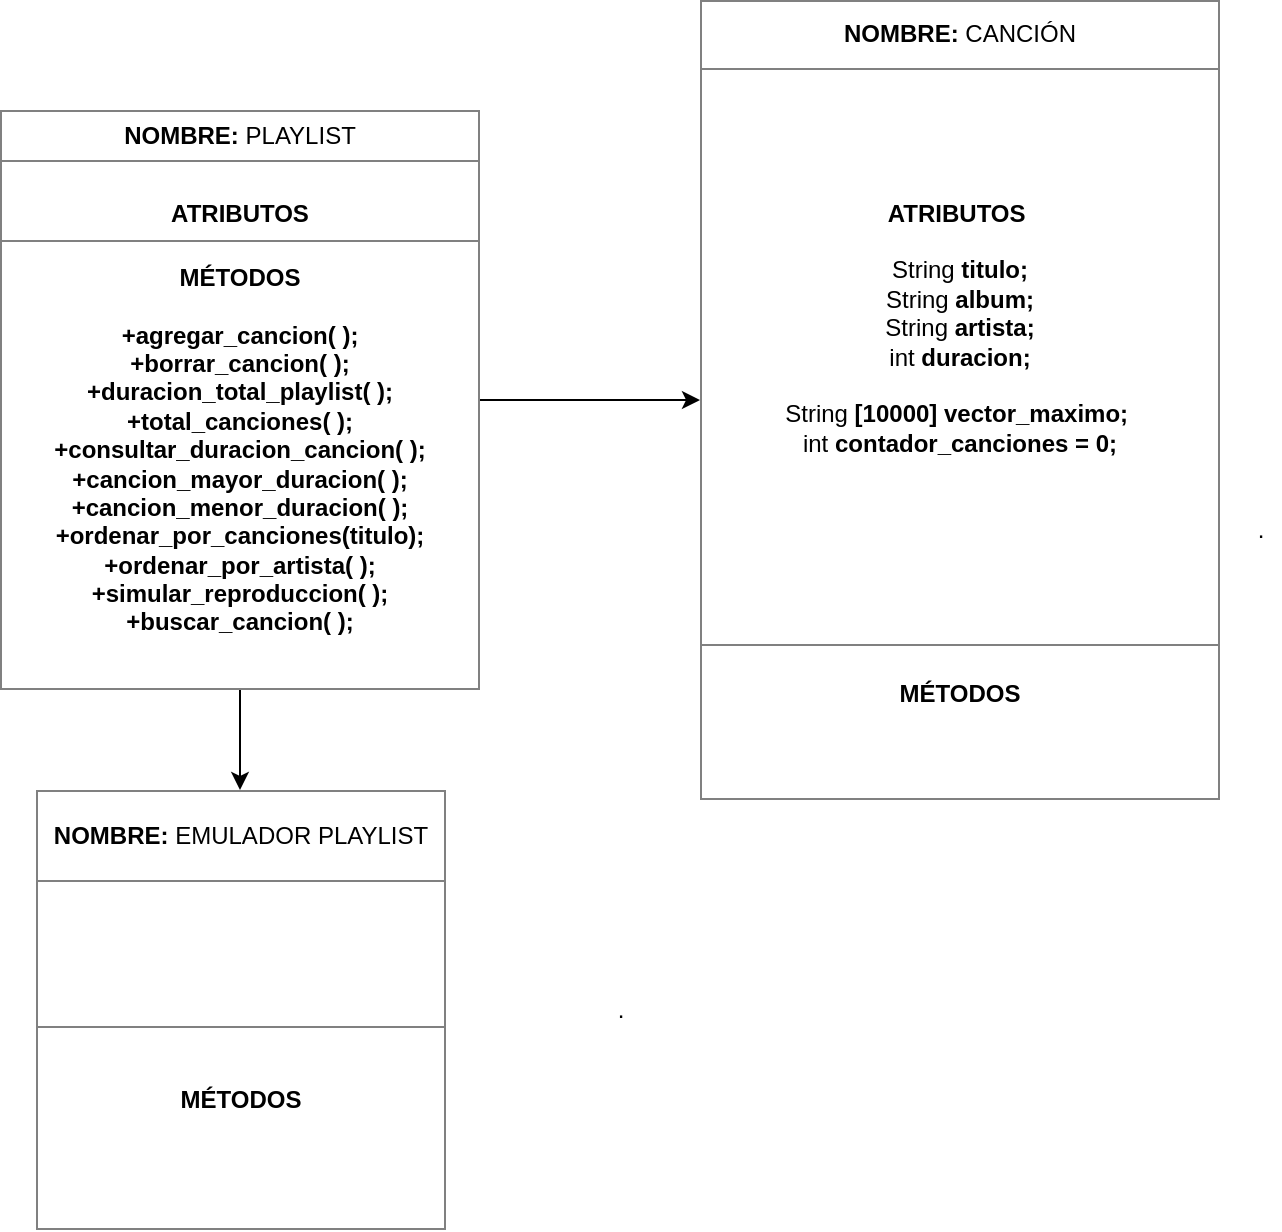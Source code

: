 <mxfile version="13.7.3" type="device"><diagram id="2L_zzBehiLQX155PCC7Z" name="Page-1"><mxGraphModel dx="868" dy="482" grid="1" gridSize="10" guides="1" tooltips="1" connect="1" arrows="1" fold="1" page="1" pageScale="1" pageWidth="827" pageHeight="1169" math="0" shadow="0"><root><mxCell id="0"/><mxCell id="1" parent="0"/><mxCell id="SntAvEI-4UlZ3MryeEHX-1" style="edgeStyle=orthogonalEdgeStyle;rounded=0;orthogonalLoop=1;jettySize=auto;html=1;" edge="1" parent="1" source="OHLs5wXoWm8OtbGtL1Df-3" target="OHLs5wXoWm8OtbGtL1Df-7"><mxGeometry relative="1" as="geometry"/></mxCell><mxCell id="SntAvEI-4UlZ3MryeEHX-8" style="edgeStyle=orthogonalEdgeStyle;rounded=0;orthogonalLoop=1;jettySize=auto;html=1;exitX=0.5;exitY=1;exitDx=0;exitDy=0;entryX=0.5;entryY=0;entryDx=0;entryDy=0;" edge="1" parent="1" source="OHLs5wXoWm8OtbGtL1Df-3" target="SntAvEI-4UlZ3MryeEHX-6"><mxGeometry relative="1" as="geometry"/></mxCell><mxCell id="OHLs5wXoWm8OtbGtL1Df-3" value="&lt;table border=&quot;1&quot; width=&quot;100%&quot; cellpadding=&quot;4&quot; style=&quot;width: 100% ; height: 100% ; border-collapse: collapse&quot;&gt;&lt;tbody&gt;&lt;tr&gt;&lt;th align=&quot;center&quot;&gt;NOMBRE: &lt;span style=&quot;font-weight: normal&quot;&gt;PLAYLIST&lt;/span&gt;&lt;/th&gt;&lt;/tr&gt;&lt;tr&gt;&lt;td align=&quot;center&quot;&gt;&lt;br&gt;&lt;b&gt;ATRIBUTOS&lt;/b&gt;&lt;br&gt;&lt;/td&gt;&lt;/tr&gt;&lt;tr&gt;&lt;td align=&quot;center&quot;&gt;&lt;b&gt;MÉTODOS&lt;br&gt;&lt;br&gt;+agregar_cancion( );&lt;br&gt;+borrar_cancion( );&lt;br&gt;+duracion_total_playlist( );&lt;br&gt;+total_canciones( );&lt;br&gt;+consultar_duracion_cancion( );&lt;br&gt;+cancion_mayor_duracion( );&lt;br&gt;+cancion_menor_duracion( );&lt;br&gt;+ordenar_por_canciones(titulo);&lt;br&gt;&lt;/b&gt;&lt;b&gt;+ordenar_por_artista( );&lt;br&gt;&lt;/b&gt;&lt;b&gt;+simular_reproduccion( );&lt;br&gt;&lt;/b&gt;&lt;b&gt;+buscar_cancion( );&lt;/b&gt;&lt;b&gt;&lt;br&gt;&lt;br&gt;&lt;/b&gt;&lt;/td&gt;&lt;/tr&gt;&lt;/tbody&gt;&lt;/table&gt;" style="text;html=1;strokeColor=none;fillColor=none;overflow=fill;" parent="1" vertex="1"><mxGeometry x="40" y="70" width="240" height="290" as="geometry"/></mxCell><mxCell id="OHLs5wXoWm8OtbGtL1Df-7" value="&lt;table border=&quot;1&quot; width=&quot;100%&quot; cellpadding=&quot;4&quot; style=&quot;width: 100% ; height: 100% ; border-collapse: collapse&quot;&gt;&lt;tbody&gt;&lt;tr&gt;&lt;th align=&quot;center&quot;&gt;NOMBRE: &lt;span style=&quot;font-weight: normal&quot;&gt;CANCIÓN&lt;/span&gt;&lt;/th&gt;&lt;/tr&gt;&lt;tr&gt;&lt;td align=&quot;center&quot;&gt;&lt;br&gt;&lt;b&gt;ATRIBUTOS&amp;nbsp;&lt;br&gt;&lt;/b&gt;&lt;br&gt;String &lt;b&gt;titulo;&lt;/b&gt;&lt;br&gt;String &lt;b&gt;album;&lt;/b&gt;&lt;br&gt;String &lt;b&gt;artista;&lt;/b&gt;&lt;br&gt;int &lt;b&gt;duracion;&lt;/b&gt;&lt;b&gt;&lt;br&gt;&lt;/b&gt;&lt;br&gt;String &lt;b&gt;[10000] vector_maximo;&lt;/b&gt;&amp;nbsp;&lt;br&gt;int&amp;nbsp;&lt;b&gt;contador_canciones = 0;&lt;/b&gt;&lt;br&gt;&lt;br&gt;&lt;br&gt;&lt;br&gt;&lt;/td&gt;&lt;/tr&gt;&lt;tr&gt;&lt;td align=&quot;center&quot;&gt;&lt;b&gt;MÉTODOS&lt;br&gt;&lt;br&gt;&lt;br&gt;&lt;/b&gt;&lt;/td&gt;&lt;/tr&gt;&lt;/tbody&gt;&lt;/table&gt;" style="text;html=1;strokeColor=none;fillColor=none;overflow=fill;" parent="1" vertex="1"><mxGeometry x="390" y="15" width="260" height="400" as="geometry"/></mxCell><mxCell id="OHLs5wXoWm8OtbGtL1Df-12" value="." style="text;html=1;align=center;verticalAlign=middle;resizable=0;points=[];autosize=1;" parent="1" vertex="1"><mxGeometry x="340" y="510" width="20" height="20" as="geometry"/></mxCell><mxCell id="OHLs5wXoWm8OtbGtL1Df-13" value="." style="text;html=1;align=center;verticalAlign=middle;resizable=0;points=[];autosize=1;" parent="1" vertex="1"><mxGeometry x="660" y="270" width="20" height="20" as="geometry"/></mxCell><mxCell id="SntAvEI-4UlZ3MryeEHX-6" value="&lt;table border=&quot;1&quot; width=&quot;100%&quot; cellpadding=&quot;4&quot; style=&quot;width: 100% ; height: 100% ; border-collapse: collapse&quot;&gt;&lt;tbody&gt;&lt;tr&gt;&lt;th align=&quot;center&quot;&gt;NOMBRE: &lt;span style=&quot;font-weight: normal&quot;&gt;EMULADOR PLAYLIST&lt;/span&gt;&lt;/th&gt;&lt;/tr&gt;&lt;tr&gt;&lt;td align=&quot;center&quot;&gt;&lt;br&gt;&lt;br&gt;&lt;/td&gt;&lt;/tr&gt;&lt;tr&gt;&lt;td align=&quot;center&quot;&gt;&lt;b&gt;MÉTODOS&lt;br&gt;&lt;br&gt;&lt;br&gt;&lt;/b&gt;&lt;/td&gt;&lt;/tr&gt;&lt;/tbody&gt;&lt;/table&gt;" style="text;html=1;strokeColor=none;fillColor=none;overflow=fill;" vertex="1" parent="1"><mxGeometry x="57.5" y="410" width="205" height="220" as="geometry"/></mxCell></root></mxGraphModel></diagram></mxfile>